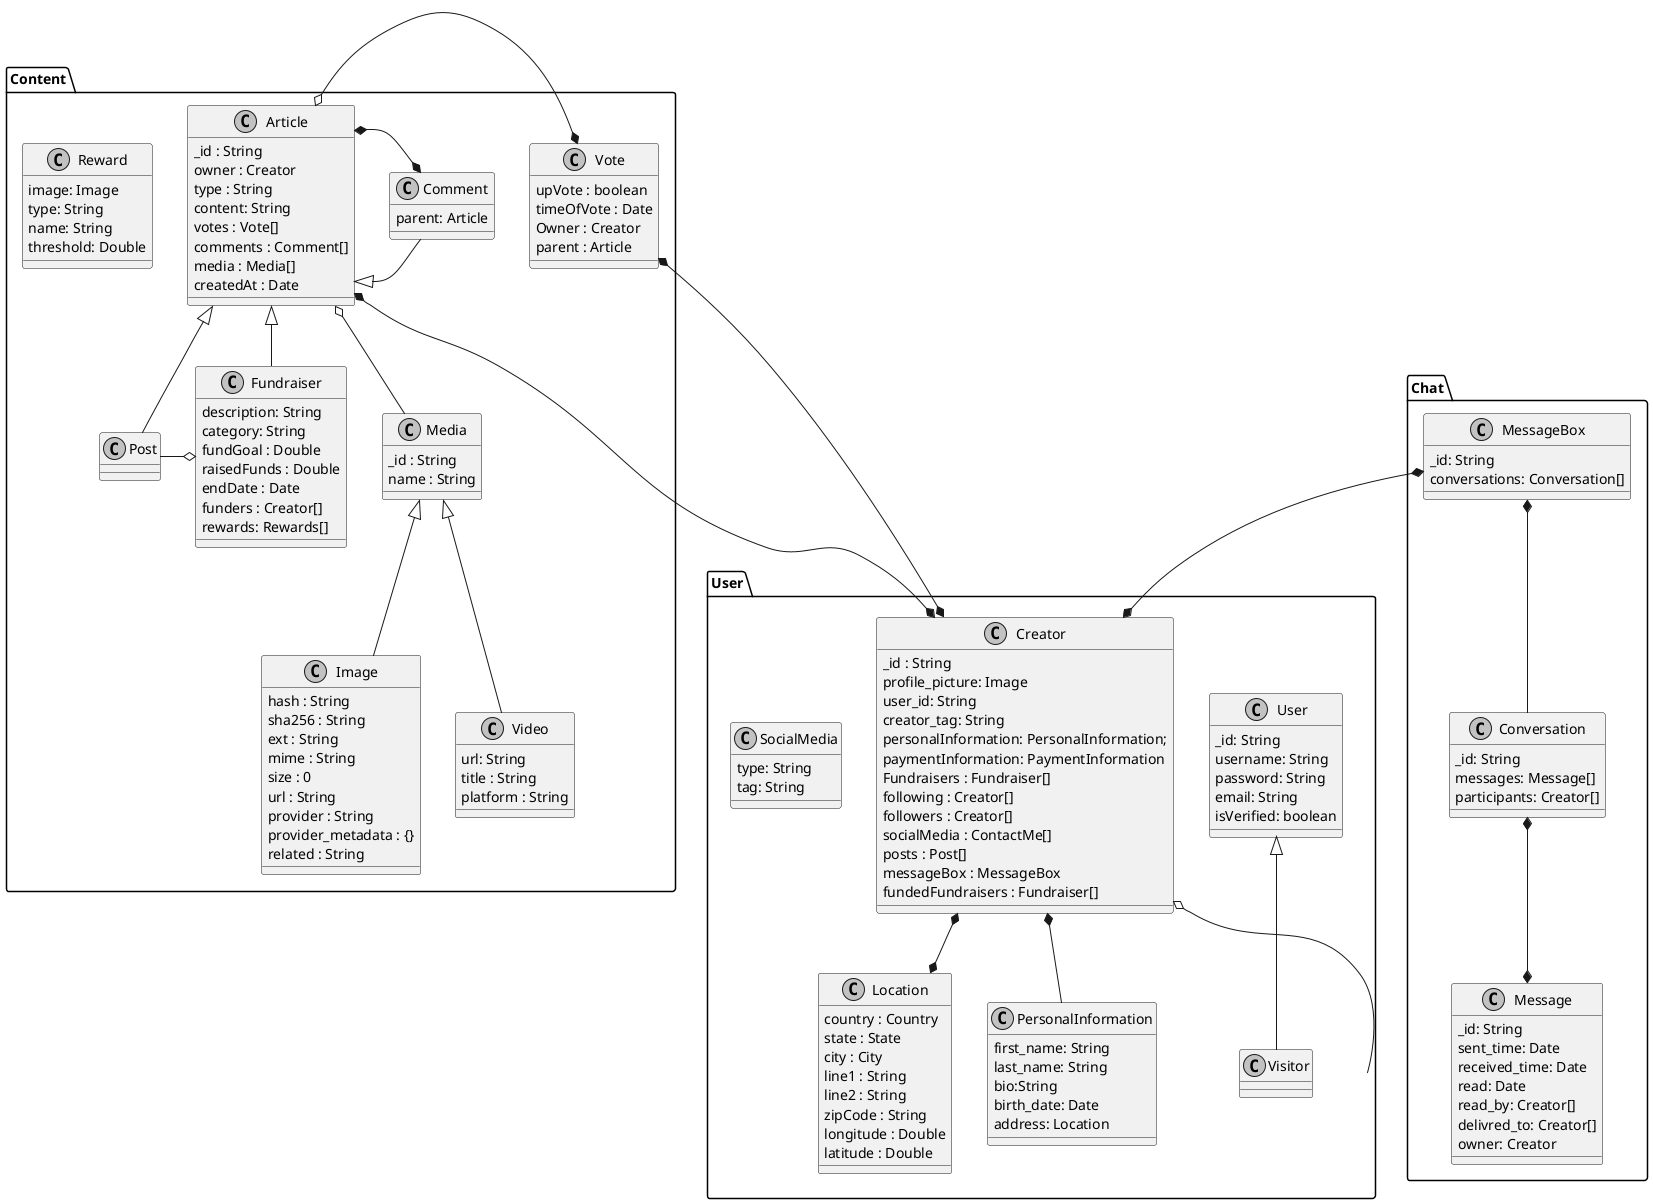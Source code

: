 @startuml User
skinparam monochrome true


package Content{
    class Post extends Article{
    }
    class Vote{
        upVote : boolean
        timeOfVote : Date
        Owner : Creator
        parent : Article
    }
    class Fundraiser extends Article{
        description: String
        category: String
        fundGoal : Double
        raisedFunds : Double
        endDate : Date
        funders : Creator[]
        rewards: Rewards[]
    }

    class Comment extends Article{
        parent: Article
    }
    class Article{
        _id : String
        owner : Creator
        type : String
        content: String
        votes : Vote[]
        comments : Comment[]
        media : Media[]
        createdAt : Date

    }
    class Media{
        _id : String
        name : String


    }
    class Image extends Media{
        hash : String
        sha256 : String
        ext : String
        mime : String
        size : 0
        url : String
        provider : String
        provider_metadata : {}
        related : String

    }
    class Video extends Media{
        url: String
        title : String
        platform : String
    }
    class Reward {
        image: Image
        type: String
        name: String
        threshold: Double
    }
    Article o-* Vote
    Article *-right-* Comment
    Fundraiser o-left- Post
    Article o-- Media

}
package Chat {

    class MessageBox{
        _id: String
        conversations: Conversation[]
    }
    class Conversation{
        _id: String
        messages: Message[]
        participants: Creator[]
    }
    class Message{
        _id: String
        sent_time: Date
        received_time: Date
        read: Date
        read_by: Creator[]
        delivred_to: Creator[]
        owner: Creator
    }


}

package User{

    class User {
        _id: String
        username: String
        password: String
        email: String
        isVerified: boolean
    }

    

    class Creator{
        _id : String
        profile_picture: Image
        user_id: String
        creator_tag: String
        personalInformation: PersonalInformation;
        paymentInformation: PaymentInformation
        Fundraisers : Fundraiser[]
        following : Creator[]
        followers : Creator[]
        socialMedia : ContactMe[]
        posts : Post[]
        messageBox : MessageBox
        fundedFundraisers : Fundraiser[]
    }

    class Visitor extends User{

    }

    class Location{
        country : Country
        state : State
        city : City
        line1 : String
        line2 : String
        zipCode : String
        longitude : Double
        latitude : Double
    }

    class SocialMedia{
        type: String
        tag: String
    }

    class PersonalInformation{
        first_name: String
        last_name: String
        bio:String
        birth_date: Date
        address: Location

    }
}



MessageBox  *--*  Creator

Article  *--*  Creator

Creator *--* Location
Creator *-- PersonalInformation
Vote  *---*  Creator
Creator o-- User
MessageBox  *-down-  Conversation
Message  *-up-*  Conversation


@enduml
